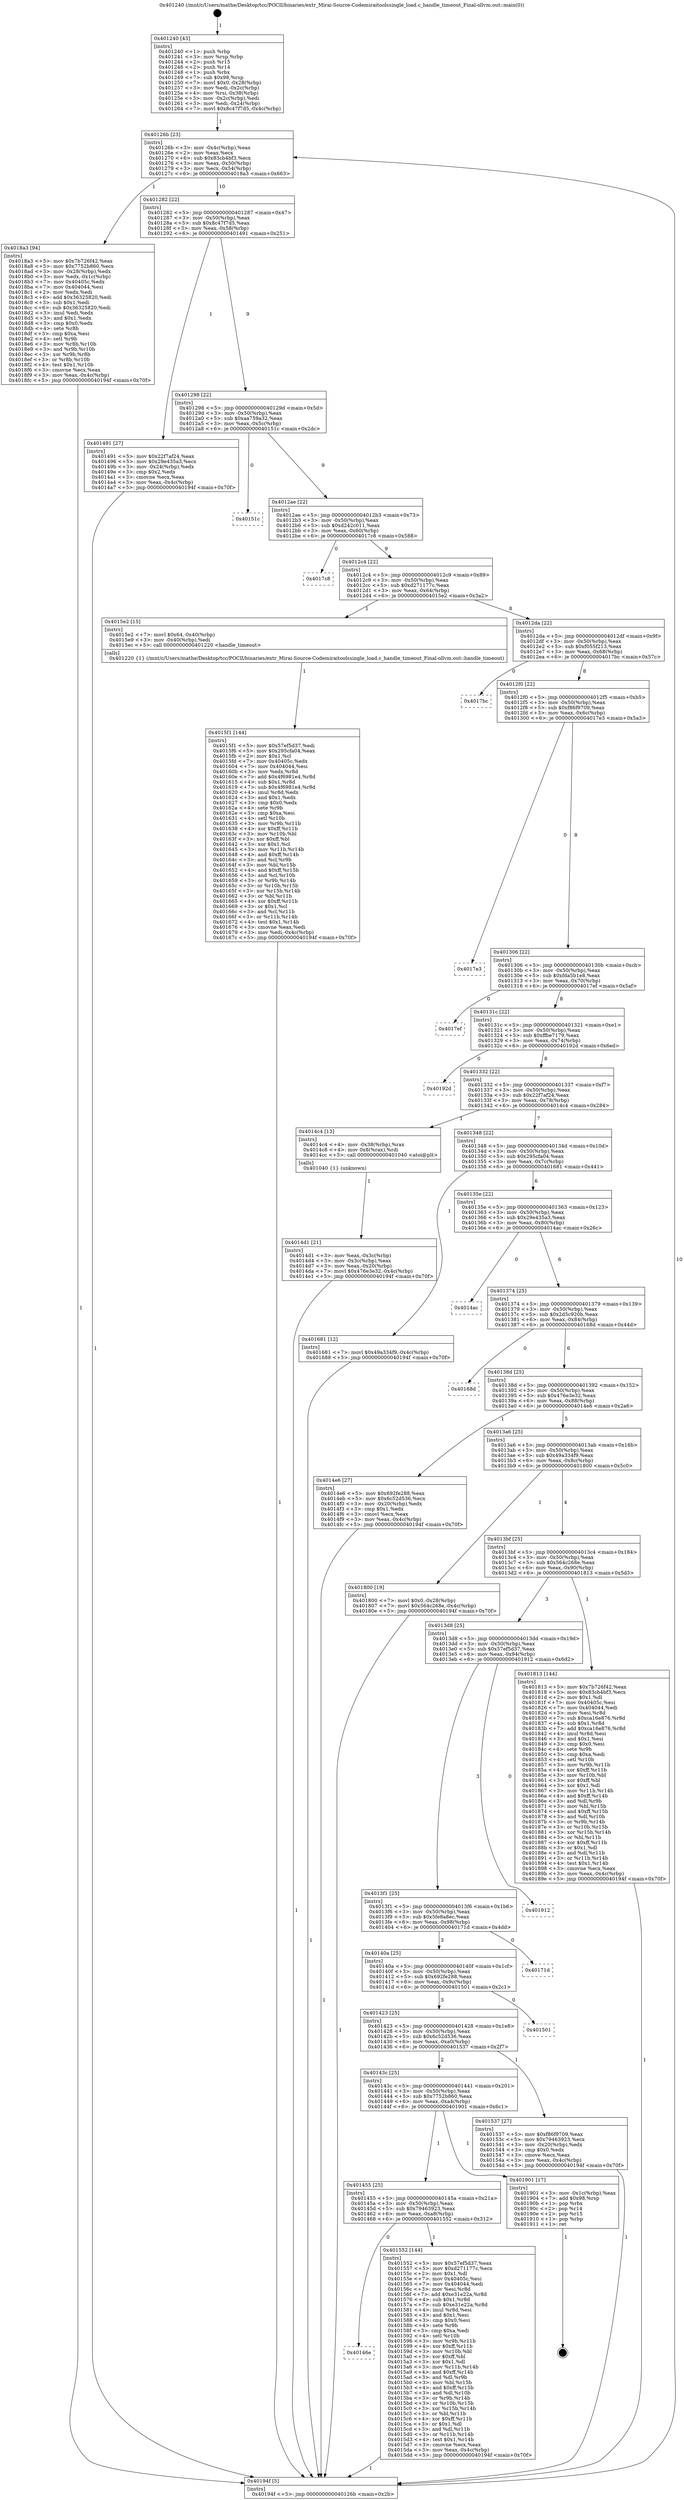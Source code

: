 digraph "0x401240" {
  label = "0x401240 (/mnt/c/Users/mathe/Desktop/tcc/POCII/binaries/extr_Mirai-Source-Codemiraitoolssingle_load.c_handle_timeout_Final-ollvm.out::main(0))"
  labelloc = "t"
  node[shape=record]

  Entry [label="",width=0.3,height=0.3,shape=circle,fillcolor=black,style=filled]
  "0x40126b" [label="{
     0x40126b [23]\l
     | [instrs]\l
     &nbsp;&nbsp;0x40126b \<+3\>: mov -0x4c(%rbp),%eax\l
     &nbsp;&nbsp;0x40126e \<+2\>: mov %eax,%ecx\l
     &nbsp;&nbsp;0x401270 \<+6\>: sub $0x83cb4bf3,%ecx\l
     &nbsp;&nbsp;0x401276 \<+3\>: mov %eax,-0x50(%rbp)\l
     &nbsp;&nbsp;0x401279 \<+3\>: mov %ecx,-0x54(%rbp)\l
     &nbsp;&nbsp;0x40127c \<+6\>: je 00000000004018a3 \<main+0x663\>\l
  }"]
  "0x4018a3" [label="{
     0x4018a3 [94]\l
     | [instrs]\l
     &nbsp;&nbsp;0x4018a3 \<+5\>: mov $0x7b726f42,%eax\l
     &nbsp;&nbsp;0x4018a8 \<+5\>: mov $0x7752b860,%ecx\l
     &nbsp;&nbsp;0x4018ad \<+3\>: mov -0x28(%rbp),%edx\l
     &nbsp;&nbsp;0x4018b0 \<+3\>: mov %edx,-0x1c(%rbp)\l
     &nbsp;&nbsp;0x4018b3 \<+7\>: mov 0x40405c,%edx\l
     &nbsp;&nbsp;0x4018ba \<+7\>: mov 0x404044,%esi\l
     &nbsp;&nbsp;0x4018c1 \<+2\>: mov %edx,%edi\l
     &nbsp;&nbsp;0x4018c3 \<+6\>: add $0x36325820,%edi\l
     &nbsp;&nbsp;0x4018c9 \<+3\>: sub $0x1,%edi\l
     &nbsp;&nbsp;0x4018cc \<+6\>: sub $0x36325820,%edi\l
     &nbsp;&nbsp;0x4018d2 \<+3\>: imul %edi,%edx\l
     &nbsp;&nbsp;0x4018d5 \<+3\>: and $0x1,%edx\l
     &nbsp;&nbsp;0x4018d8 \<+3\>: cmp $0x0,%edx\l
     &nbsp;&nbsp;0x4018db \<+4\>: sete %r8b\l
     &nbsp;&nbsp;0x4018df \<+3\>: cmp $0xa,%esi\l
     &nbsp;&nbsp;0x4018e2 \<+4\>: setl %r9b\l
     &nbsp;&nbsp;0x4018e6 \<+3\>: mov %r8b,%r10b\l
     &nbsp;&nbsp;0x4018e9 \<+3\>: and %r9b,%r10b\l
     &nbsp;&nbsp;0x4018ec \<+3\>: xor %r9b,%r8b\l
     &nbsp;&nbsp;0x4018ef \<+3\>: or %r8b,%r10b\l
     &nbsp;&nbsp;0x4018f2 \<+4\>: test $0x1,%r10b\l
     &nbsp;&nbsp;0x4018f6 \<+3\>: cmovne %ecx,%eax\l
     &nbsp;&nbsp;0x4018f9 \<+3\>: mov %eax,-0x4c(%rbp)\l
     &nbsp;&nbsp;0x4018fc \<+5\>: jmp 000000000040194f \<main+0x70f\>\l
  }"]
  "0x401282" [label="{
     0x401282 [22]\l
     | [instrs]\l
     &nbsp;&nbsp;0x401282 \<+5\>: jmp 0000000000401287 \<main+0x47\>\l
     &nbsp;&nbsp;0x401287 \<+3\>: mov -0x50(%rbp),%eax\l
     &nbsp;&nbsp;0x40128a \<+5\>: sub $0x8c47f7d5,%eax\l
     &nbsp;&nbsp;0x40128f \<+3\>: mov %eax,-0x58(%rbp)\l
     &nbsp;&nbsp;0x401292 \<+6\>: je 0000000000401491 \<main+0x251\>\l
  }"]
  Exit [label="",width=0.3,height=0.3,shape=circle,fillcolor=black,style=filled,peripheries=2]
  "0x401491" [label="{
     0x401491 [27]\l
     | [instrs]\l
     &nbsp;&nbsp;0x401491 \<+5\>: mov $0x22f7af24,%eax\l
     &nbsp;&nbsp;0x401496 \<+5\>: mov $0x29e435a3,%ecx\l
     &nbsp;&nbsp;0x40149b \<+3\>: mov -0x24(%rbp),%edx\l
     &nbsp;&nbsp;0x40149e \<+3\>: cmp $0x2,%edx\l
     &nbsp;&nbsp;0x4014a1 \<+3\>: cmovne %ecx,%eax\l
     &nbsp;&nbsp;0x4014a4 \<+3\>: mov %eax,-0x4c(%rbp)\l
     &nbsp;&nbsp;0x4014a7 \<+5\>: jmp 000000000040194f \<main+0x70f\>\l
  }"]
  "0x401298" [label="{
     0x401298 [22]\l
     | [instrs]\l
     &nbsp;&nbsp;0x401298 \<+5\>: jmp 000000000040129d \<main+0x5d\>\l
     &nbsp;&nbsp;0x40129d \<+3\>: mov -0x50(%rbp),%eax\l
     &nbsp;&nbsp;0x4012a0 \<+5\>: sub $0xaa759a32,%eax\l
     &nbsp;&nbsp;0x4012a5 \<+3\>: mov %eax,-0x5c(%rbp)\l
     &nbsp;&nbsp;0x4012a8 \<+6\>: je 000000000040151c \<main+0x2dc\>\l
  }"]
  "0x40194f" [label="{
     0x40194f [5]\l
     | [instrs]\l
     &nbsp;&nbsp;0x40194f \<+5\>: jmp 000000000040126b \<main+0x2b\>\l
  }"]
  "0x401240" [label="{
     0x401240 [43]\l
     | [instrs]\l
     &nbsp;&nbsp;0x401240 \<+1\>: push %rbp\l
     &nbsp;&nbsp;0x401241 \<+3\>: mov %rsp,%rbp\l
     &nbsp;&nbsp;0x401244 \<+2\>: push %r15\l
     &nbsp;&nbsp;0x401246 \<+2\>: push %r14\l
     &nbsp;&nbsp;0x401248 \<+1\>: push %rbx\l
     &nbsp;&nbsp;0x401249 \<+7\>: sub $0x98,%rsp\l
     &nbsp;&nbsp;0x401250 \<+7\>: movl $0x0,-0x28(%rbp)\l
     &nbsp;&nbsp;0x401257 \<+3\>: mov %edi,-0x2c(%rbp)\l
     &nbsp;&nbsp;0x40125a \<+4\>: mov %rsi,-0x38(%rbp)\l
     &nbsp;&nbsp;0x40125e \<+3\>: mov -0x2c(%rbp),%edi\l
     &nbsp;&nbsp;0x401261 \<+3\>: mov %edi,-0x24(%rbp)\l
     &nbsp;&nbsp;0x401264 \<+7\>: movl $0x8c47f7d5,-0x4c(%rbp)\l
  }"]
  "0x4015f1" [label="{
     0x4015f1 [144]\l
     | [instrs]\l
     &nbsp;&nbsp;0x4015f1 \<+5\>: mov $0x57ef5d37,%edi\l
     &nbsp;&nbsp;0x4015f6 \<+5\>: mov $0x295cfa04,%eax\l
     &nbsp;&nbsp;0x4015fb \<+2\>: mov $0x1,%cl\l
     &nbsp;&nbsp;0x4015fd \<+7\>: mov 0x40405c,%edx\l
     &nbsp;&nbsp;0x401604 \<+7\>: mov 0x404044,%esi\l
     &nbsp;&nbsp;0x40160b \<+3\>: mov %edx,%r8d\l
     &nbsp;&nbsp;0x40160e \<+7\>: add $0x4f6981e4,%r8d\l
     &nbsp;&nbsp;0x401615 \<+4\>: sub $0x1,%r8d\l
     &nbsp;&nbsp;0x401619 \<+7\>: sub $0x4f6981e4,%r8d\l
     &nbsp;&nbsp;0x401620 \<+4\>: imul %r8d,%edx\l
     &nbsp;&nbsp;0x401624 \<+3\>: and $0x1,%edx\l
     &nbsp;&nbsp;0x401627 \<+3\>: cmp $0x0,%edx\l
     &nbsp;&nbsp;0x40162a \<+4\>: sete %r9b\l
     &nbsp;&nbsp;0x40162e \<+3\>: cmp $0xa,%esi\l
     &nbsp;&nbsp;0x401631 \<+4\>: setl %r10b\l
     &nbsp;&nbsp;0x401635 \<+3\>: mov %r9b,%r11b\l
     &nbsp;&nbsp;0x401638 \<+4\>: xor $0xff,%r11b\l
     &nbsp;&nbsp;0x40163c \<+3\>: mov %r10b,%bl\l
     &nbsp;&nbsp;0x40163f \<+3\>: xor $0xff,%bl\l
     &nbsp;&nbsp;0x401642 \<+3\>: xor $0x1,%cl\l
     &nbsp;&nbsp;0x401645 \<+3\>: mov %r11b,%r14b\l
     &nbsp;&nbsp;0x401648 \<+4\>: and $0xff,%r14b\l
     &nbsp;&nbsp;0x40164c \<+3\>: and %cl,%r9b\l
     &nbsp;&nbsp;0x40164f \<+3\>: mov %bl,%r15b\l
     &nbsp;&nbsp;0x401652 \<+4\>: and $0xff,%r15b\l
     &nbsp;&nbsp;0x401656 \<+3\>: and %cl,%r10b\l
     &nbsp;&nbsp;0x401659 \<+3\>: or %r9b,%r14b\l
     &nbsp;&nbsp;0x40165c \<+3\>: or %r10b,%r15b\l
     &nbsp;&nbsp;0x40165f \<+3\>: xor %r15b,%r14b\l
     &nbsp;&nbsp;0x401662 \<+3\>: or %bl,%r11b\l
     &nbsp;&nbsp;0x401665 \<+4\>: xor $0xff,%r11b\l
     &nbsp;&nbsp;0x401669 \<+3\>: or $0x1,%cl\l
     &nbsp;&nbsp;0x40166c \<+3\>: and %cl,%r11b\l
     &nbsp;&nbsp;0x40166f \<+3\>: or %r11b,%r14b\l
     &nbsp;&nbsp;0x401672 \<+4\>: test $0x1,%r14b\l
     &nbsp;&nbsp;0x401676 \<+3\>: cmovne %eax,%edi\l
     &nbsp;&nbsp;0x401679 \<+3\>: mov %edi,-0x4c(%rbp)\l
     &nbsp;&nbsp;0x40167c \<+5\>: jmp 000000000040194f \<main+0x70f\>\l
  }"]
  "0x40151c" [label="{
     0x40151c\l
  }", style=dashed]
  "0x4012ae" [label="{
     0x4012ae [22]\l
     | [instrs]\l
     &nbsp;&nbsp;0x4012ae \<+5\>: jmp 00000000004012b3 \<main+0x73\>\l
     &nbsp;&nbsp;0x4012b3 \<+3\>: mov -0x50(%rbp),%eax\l
     &nbsp;&nbsp;0x4012b6 \<+5\>: sub $0xd242c011,%eax\l
     &nbsp;&nbsp;0x4012bb \<+3\>: mov %eax,-0x60(%rbp)\l
     &nbsp;&nbsp;0x4012be \<+6\>: je 00000000004017c8 \<main+0x588\>\l
  }"]
  "0x40146e" [label="{
     0x40146e\l
  }", style=dashed]
  "0x4017c8" [label="{
     0x4017c8\l
  }", style=dashed]
  "0x4012c4" [label="{
     0x4012c4 [22]\l
     | [instrs]\l
     &nbsp;&nbsp;0x4012c4 \<+5\>: jmp 00000000004012c9 \<main+0x89\>\l
     &nbsp;&nbsp;0x4012c9 \<+3\>: mov -0x50(%rbp),%eax\l
     &nbsp;&nbsp;0x4012cc \<+5\>: sub $0xd271177c,%eax\l
     &nbsp;&nbsp;0x4012d1 \<+3\>: mov %eax,-0x64(%rbp)\l
     &nbsp;&nbsp;0x4012d4 \<+6\>: je 00000000004015e2 \<main+0x3a2\>\l
  }"]
  "0x401552" [label="{
     0x401552 [144]\l
     | [instrs]\l
     &nbsp;&nbsp;0x401552 \<+5\>: mov $0x57ef5d37,%eax\l
     &nbsp;&nbsp;0x401557 \<+5\>: mov $0xd271177c,%ecx\l
     &nbsp;&nbsp;0x40155c \<+2\>: mov $0x1,%dl\l
     &nbsp;&nbsp;0x40155e \<+7\>: mov 0x40405c,%esi\l
     &nbsp;&nbsp;0x401565 \<+7\>: mov 0x404044,%edi\l
     &nbsp;&nbsp;0x40156c \<+3\>: mov %esi,%r8d\l
     &nbsp;&nbsp;0x40156f \<+7\>: add $0xe31e22a,%r8d\l
     &nbsp;&nbsp;0x401576 \<+4\>: sub $0x1,%r8d\l
     &nbsp;&nbsp;0x40157a \<+7\>: sub $0xe31e22a,%r8d\l
     &nbsp;&nbsp;0x401581 \<+4\>: imul %r8d,%esi\l
     &nbsp;&nbsp;0x401585 \<+3\>: and $0x1,%esi\l
     &nbsp;&nbsp;0x401588 \<+3\>: cmp $0x0,%esi\l
     &nbsp;&nbsp;0x40158b \<+4\>: sete %r9b\l
     &nbsp;&nbsp;0x40158f \<+3\>: cmp $0xa,%edi\l
     &nbsp;&nbsp;0x401592 \<+4\>: setl %r10b\l
     &nbsp;&nbsp;0x401596 \<+3\>: mov %r9b,%r11b\l
     &nbsp;&nbsp;0x401599 \<+4\>: xor $0xff,%r11b\l
     &nbsp;&nbsp;0x40159d \<+3\>: mov %r10b,%bl\l
     &nbsp;&nbsp;0x4015a0 \<+3\>: xor $0xff,%bl\l
     &nbsp;&nbsp;0x4015a3 \<+3\>: xor $0x1,%dl\l
     &nbsp;&nbsp;0x4015a6 \<+3\>: mov %r11b,%r14b\l
     &nbsp;&nbsp;0x4015a9 \<+4\>: and $0xff,%r14b\l
     &nbsp;&nbsp;0x4015ad \<+3\>: and %dl,%r9b\l
     &nbsp;&nbsp;0x4015b0 \<+3\>: mov %bl,%r15b\l
     &nbsp;&nbsp;0x4015b3 \<+4\>: and $0xff,%r15b\l
     &nbsp;&nbsp;0x4015b7 \<+3\>: and %dl,%r10b\l
     &nbsp;&nbsp;0x4015ba \<+3\>: or %r9b,%r14b\l
     &nbsp;&nbsp;0x4015bd \<+3\>: or %r10b,%r15b\l
     &nbsp;&nbsp;0x4015c0 \<+3\>: xor %r15b,%r14b\l
     &nbsp;&nbsp;0x4015c3 \<+3\>: or %bl,%r11b\l
     &nbsp;&nbsp;0x4015c6 \<+4\>: xor $0xff,%r11b\l
     &nbsp;&nbsp;0x4015ca \<+3\>: or $0x1,%dl\l
     &nbsp;&nbsp;0x4015cd \<+3\>: and %dl,%r11b\l
     &nbsp;&nbsp;0x4015d0 \<+3\>: or %r11b,%r14b\l
     &nbsp;&nbsp;0x4015d3 \<+4\>: test $0x1,%r14b\l
     &nbsp;&nbsp;0x4015d7 \<+3\>: cmovne %ecx,%eax\l
     &nbsp;&nbsp;0x4015da \<+3\>: mov %eax,-0x4c(%rbp)\l
     &nbsp;&nbsp;0x4015dd \<+5\>: jmp 000000000040194f \<main+0x70f\>\l
  }"]
  "0x4015e2" [label="{
     0x4015e2 [15]\l
     | [instrs]\l
     &nbsp;&nbsp;0x4015e2 \<+7\>: movl $0x64,-0x40(%rbp)\l
     &nbsp;&nbsp;0x4015e9 \<+3\>: mov -0x40(%rbp),%edi\l
     &nbsp;&nbsp;0x4015ec \<+5\>: call 0000000000401220 \<handle_timeout\>\l
     | [calls]\l
     &nbsp;&nbsp;0x401220 \{1\} (/mnt/c/Users/mathe/Desktop/tcc/POCII/binaries/extr_Mirai-Source-Codemiraitoolssingle_load.c_handle_timeout_Final-ollvm.out::handle_timeout)\l
  }"]
  "0x4012da" [label="{
     0x4012da [22]\l
     | [instrs]\l
     &nbsp;&nbsp;0x4012da \<+5\>: jmp 00000000004012df \<main+0x9f\>\l
     &nbsp;&nbsp;0x4012df \<+3\>: mov -0x50(%rbp),%eax\l
     &nbsp;&nbsp;0x4012e2 \<+5\>: sub $0xf055f213,%eax\l
     &nbsp;&nbsp;0x4012e7 \<+3\>: mov %eax,-0x68(%rbp)\l
     &nbsp;&nbsp;0x4012ea \<+6\>: je 00000000004017bc \<main+0x57c\>\l
  }"]
  "0x401455" [label="{
     0x401455 [25]\l
     | [instrs]\l
     &nbsp;&nbsp;0x401455 \<+5\>: jmp 000000000040145a \<main+0x21a\>\l
     &nbsp;&nbsp;0x40145a \<+3\>: mov -0x50(%rbp),%eax\l
     &nbsp;&nbsp;0x40145d \<+5\>: sub $0x79463923,%eax\l
     &nbsp;&nbsp;0x401462 \<+6\>: mov %eax,-0xa8(%rbp)\l
     &nbsp;&nbsp;0x401468 \<+6\>: je 0000000000401552 \<main+0x312\>\l
  }"]
  "0x4017bc" [label="{
     0x4017bc\l
  }", style=dashed]
  "0x4012f0" [label="{
     0x4012f0 [22]\l
     | [instrs]\l
     &nbsp;&nbsp;0x4012f0 \<+5\>: jmp 00000000004012f5 \<main+0xb5\>\l
     &nbsp;&nbsp;0x4012f5 \<+3\>: mov -0x50(%rbp),%eax\l
     &nbsp;&nbsp;0x4012f8 \<+5\>: sub $0xf86f9709,%eax\l
     &nbsp;&nbsp;0x4012fd \<+3\>: mov %eax,-0x6c(%rbp)\l
     &nbsp;&nbsp;0x401300 \<+6\>: je 00000000004017e3 \<main+0x5a3\>\l
  }"]
  "0x401901" [label="{
     0x401901 [17]\l
     | [instrs]\l
     &nbsp;&nbsp;0x401901 \<+3\>: mov -0x1c(%rbp),%eax\l
     &nbsp;&nbsp;0x401904 \<+7\>: add $0x98,%rsp\l
     &nbsp;&nbsp;0x40190b \<+1\>: pop %rbx\l
     &nbsp;&nbsp;0x40190c \<+2\>: pop %r14\l
     &nbsp;&nbsp;0x40190e \<+2\>: pop %r15\l
     &nbsp;&nbsp;0x401910 \<+1\>: pop %rbp\l
     &nbsp;&nbsp;0x401911 \<+1\>: ret\l
  }"]
  "0x4017e3" [label="{
     0x4017e3\l
  }", style=dashed]
  "0x401306" [label="{
     0x401306 [22]\l
     | [instrs]\l
     &nbsp;&nbsp;0x401306 \<+5\>: jmp 000000000040130b \<main+0xcb\>\l
     &nbsp;&nbsp;0x40130b \<+3\>: mov -0x50(%rbp),%eax\l
     &nbsp;&nbsp;0x40130e \<+5\>: sub $0xfda5b1e8,%eax\l
     &nbsp;&nbsp;0x401313 \<+3\>: mov %eax,-0x70(%rbp)\l
     &nbsp;&nbsp;0x401316 \<+6\>: je 00000000004017ef \<main+0x5af\>\l
  }"]
  "0x40143c" [label="{
     0x40143c [25]\l
     | [instrs]\l
     &nbsp;&nbsp;0x40143c \<+5\>: jmp 0000000000401441 \<main+0x201\>\l
     &nbsp;&nbsp;0x401441 \<+3\>: mov -0x50(%rbp),%eax\l
     &nbsp;&nbsp;0x401444 \<+5\>: sub $0x7752b860,%eax\l
     &nbsp;&nbsp;0x401449 \<+6\>: mov %eax,-0xa4(%rbp)\l
     &nbsp;&nbsp;0x40144f \<+6\>: je 0000000000401901 \<main+0x6c1\>\l
  }"]
  "0x4017ef" [label="{
     0x4017ef\l
  }", style=dashed]
  "0x40131c" [label="{
     0x40131c [22]\l
     | [instrs]\l
     &nbsp;&nbsp;0x40131c \<+5\>: jmp 0000000000401321 \<main+0xe1\>\l
     &nbsp;&nbsp;0x401321 \<+3\>: mov -0x50(%rbp),%eax\l
     &nbsp;&nbsp;0x401324 \<+5\>: sub $0xffbe7179,%eax\l
     &nbsp;&nbsp;0x401329 \<+3\>: mov %eax,-0x74(%rbp)\l
     &nbsp;&nbsp;0x40132c \<+6\>: je 000000000040192d \<main+0x6ed\>\l
  }"]
  "0x401537" [label="{
     0x401537 [27]\l
     | [instrs]\l
     &nbsp;&nbsp;0x401537 \<+5\>: mov $0xf86f9709,%eax\l
     &nbsp;&nbsp;0x40153c \<+5\>: mov $0x79463923,%ecx\l
     &nbsp;&nbsp;0x401541 \<+3\>: mov -0x20(%rbp),%edx\l
     &nbsp;&nbsp;0x401544 \<+3\>: cmp $0x0,%edx\l
     &nbsp;&nbsp;0x401547 \<+3\>: cmove %ecx,%eax\l
     &nbsp;&nbsp;0x40154a \<+3\>: mov %eax,-0x4c(%rbp)\l
     &nbsp;&nbsp;0x40154d \<+5\>: jmp 000000000040194f \<main+0x70f\>\l
  }"]
  "0x40192d" [label="{
     0x40192d\l
  }", style=dashed]
  "0x401332" [label="{
     0x401332 [22]\l
     | [instrs]\l
     &nbsp;&nbsp;0x401332 \<+5\>: jmp 0000000000401337 \<main+0xf7\>\l
     &nbsp;&nbsp;0x401337 \<+3\>: mov -0x50(%rbp),%eax\l
     &nbsp;&nbsp;0x40133a \<+5\>: sub $0x22f7af24,%eax\l
     &nbsp;&nbsp;0x40133f \<+3\>: mov %eax,-0x78(%rbp)\l
     &nbsp;&nbsp;0x401342 \<+6\>: je 00000000004014c4 \<main+0x284\>\l
  }"]
  "0x401423" [label="{
     0x401423 [25]\l
     | [instrs]\l
     &nbsp;&nbsp;0x401423 \<+5\>: jmp 0000000000401428 \<main+0x1e8\>\l
     &nbsp;&nbsp;0x401428 \<+3\>: mov -0x50(%rbp),%eax\l
     &nbsp;&nbsp;0x40142b \<+5\>: sub $0x6c52d536,%eax\l
     &nbsp;&nbsp;0x401430 \<+6\>: mov %eax,-0xa0(%rbp)\l
     &nbsp;&nbsp;0x401436 \<+6\>: je 0000000000401537 \<main+0x2f7\>\l
  }"]
  "0x4014c4" [label="{
     0x4014c4 [13]\l
     | [instrs]\l
     &nbsp;&nbsp;0x4014c4 \<+4\>: mov -0x38(%rbp),%rax\l
     &nbsp;&nbsp;0x4014c8 \<+4\>: mov 0x8(%rax),%rdi\l
     &nbsp;&nbsp;0x4014cc \<+5\>: call 0000000000401040 \<atoi@plt\>\l
     | [calls]\l
     &nbsp;&nbsp;0x401040 \{1\} (unknown)\l
  }"]
  "0x401348" [label="{
     0x401348 [22]\l
     | [instrs]\l
     &nbsp;&nbsp;0x401348 \<+5\>: jmp 000000000040134d \<main+0x10d\>\l
     &nbsp;&nbsp;0x40134d \<+3\>: mov -0x50(%rbp),%eax\l
     &nbsp;&nbsp;0x401350 \<+5\>: sub $0x295cfa04,%eax\l
     &nbsp;&nbsp;0x401355 \<+3\>: mov %eax,-0x7c(%rbp)\l
     &nbsp;&nbsp;0x401358 \<+6\>: je 0000000000401681 \<main+0x441\>\l
  }"]
  "0x4014d1" [label="{
     0x4014d1 [21]\l
     | [instrs]\l
     &nbsp;&nbsp;0x4014d1 \<+3\>: mov %eax,-0x3c(%rbp)\l
     &nbsp;&nbsp;0x4014d4 \<+3\>: mov -0x3c(%rbp),%eax\l
     &nbsp;&nbsp;0x4014d7 \<+3\>: mov %eax,-0x20(%rbp)\l
     &nbsp;&nbsp;0x4014da \<+7\>: movl $0x476e3e32,-0x4c(%rbp)\l
     &nbsp;&nbsp;0x4014e1 \<+5\>: jmp 000000000040194f \<main+0x70f\>\l
  }"]
  "0x401501" [label="{
     0x401501\l
  }", style=dashed]
  "0x401681" [label="{
     0x401681 [12]\l
     | [instrs]\l
     &nbsp;&nbsp;0x401681 \<+7\>: movl $0x49a334f9,-0x4c(%rbp)\l
     &nbsp;&nbsp;0x401688 \<+5\>: jmp 000000000040194f \<main+0x70f\>\l
  }"]
  "0x40135e" [label="{
     0x40135e [22]\l
     | [instrs]\l
     &nbsp;&nbsp;0x40135e \<+5\>: jmp 0000000000401363 \<main+0x123\>\l
     &nbsp;&nbsp;0x401363 \<+3\>: mov -0x50(%rbp),%eax\l
     &nbsp;&nbsp;0x401366 \<+5\>: sub $0x29e435a3,%eax\l
     &nbsp;&nbsp;0x40136b \<+3\>: mov %eax,-0x80(%rbp)\l
     &nbsp;&nbsp;0x40136e \<+6\>: je 00000000004014ac \<main+0x26c\>\l
  }"]
  "0x40140a" [label="{
     0x40140a [25]\l
     | [instrs]\l
     &nbsp;&nbsp;0x40140a \<+5\>: jmp 000000000040140f \<main+0x1cf\>\l
     &nbsp;&nbsp;0x40140f \<+3\>: mov -0x50(%rbp),%eax\l
     &nbsp;&nbsp;0x401412 \<+5\>: sub $0x692fe288,%eax\l
     &nbsp;&nbsp;0x401417 \<+6\>: mov %eax,-0x9c(%rbp)\l
     &nbsp;&nbsp;0x40141d \<+6\>: je 0000000000401501 \<main+0x2c1\>\l
  }"]
  "0x4014ac" [label="{
     0x4014ac\l
  }", style=dashed]
  "0x401374" [label="{
     0x401374 [25]\l
     | [instrs]\l
     &nbsp;&nbsp;0x401374 \<+5\>: jmp 0000000000401379 \<main+0x139\>\l
     &nbsp;&nbsp;0x401379 \<+3\>: mov -0x50(%rbp),%eax\l
     &nbsp;&nbsp;0x40137c \<+5\>: sub $0x2d5c920b,%eax\l
     &nbsp;&nbsp;0x401381 \<+6\>: mov %eax,-0x84(%rbp)\l
     &nbsp;&nbsp;0x401387 \<+6\>: je 000000000040168d \<main+0x44d\>\l
  }"]
  "0x40171d" [label="{
     0x40171d\l
  }", style=dashed]
  "0x40168d" [label="{
     0x40168d\l
  }", style=dashed]
  "0x40138d" [label="{
     0x40138d [25]\l
     | [instrs]\l
     &nbsp;&nbsp;0x40138d \<+5\>: jmp 0000000000401392 \<main+0x152\>\l
     &nbsp;&nbsp;0x401392 \<+3\>: mov -0x50(%rbp),%eax\l
     &nbsp;&nbsp;0x401395 \<+5\>: sub $0x476e3e32,%eax\l
     &nbsp;&nbsp;0x40139a \<+6\>: mov %eax,-0x88(%rbp)\l
     &nbsp;&nbsp;0x4013a0 \<+6\>: je 00000000004014e6 \<main+0x2a6\>\l
  }"]
  "0x4013f1" [label="{
     0x4013f1 [25]\l
     | [instrs]\l
     &nbsp;&nbsp;0x4013f1 \<+5\>: jmp 00000000004013f6 \<main+0x1b6\>\l
     &nbsp;&nbsp;0x4013f6 \<+3\>: mov -0x50(%rbp),%eax\l
     &nbsp;&nbsp;0x4013f9 \<+5\>: sub $0x5fe8a8ec,%eax\l
     &nbsp;&nbsp;0x4013fe \<+6\>: mov %eax,-0x98(%rbp)\l
     &nbsp;&nbsp;0x401404 \<+6\>: je 000000000040171d \<main+0x4dd\>\l
  }"]
  "0x4014e6" [label="{
     0x4014e6 [27]\l
     | [instrs]\l
     &nbsp;&nbsp;0x4014e6 \<+5\>: mov $0x692fe288,%eax\l
     &nbsp;&nbsp;0x4014eb \<+5\>: mov $0x6c52d536,%ecx\l
     &nbsp;&nbsp;0x4014f0 \<+3\>: mov -0x20(%rbp),%edx\l
     &nbsp;&nbsp;0x4014f3 \<+3\>: cmp $0x1,%edx\l
     &nbsp;&nbsp;0x4014f6 \<+3\>: cmovl %ecx,%eax\l
     &nbsp;&nbsp;0x4014f9 \<+3\>: mov %eax,-0x4c(%rbp)\l
     &nbsp;&nbsp;0x4014fc \<+5\>: jmp 000000000040194f \<main+0x70f\>\l
  }"]
  "0x4013a6" [label="{
     0x4013a6 [25]\l
     | [instrs]\l
     &nbsp;&nbsp;0x4013a6 \<+5\>: jmp 00000000004013ab \<main+0x16b\>\l
     &nbsp;&nbsp;0x4013ab \<+3\>: mov -0x50(%rbp),%eax\l
     &nbsp;&nbsp;0x4013ae \<+5\>: sub $0x49a334f9,%eax\l
     &nbsp;&nbsp;0x4013b3 \<+6\>: mov %eax,-0x8c(%rbp)\l
     &nbsp;&nbsp;0x4013b9 \<+6\>: je 0000000000401800 \<main+0x5c0\>\l
  }"]
  "0x401912" [label="{
     0x401912\l
  }", style=dashed]
  "0x401800" [label="{
     0x401800 [19]\l
     | [instrs]\l
     &nbsp;&nbsp;0x401800 \<+7\>: movl $0x0,-0x28(%rbp)\l
     &nbsp;&nbsp;0x401807 \<+7\>: movl $0x564c268e,-0x4c(%rbp)\l
     &nbsp;&nbsp;0x40180e \<+5\>: jmp 000000000040194f \<main+0x70f\>\l
  }"]
  "0x4013bf" [label="{
     0x4013bf [25]\l
     | [instrs]\l
     &nbsp;&nbsp;0x4013bf \<+5\>: jmp 00000000004013c4 \<main+0x184\>\l
     &nbsp;&nbsp;0x4013c4 \<+3\>: mov -0x50(%rbp),%eax\l
     &nbsp;&nbsp;0x4013c7 \<+5\>: sub $0x564c268e,%eax\l
     &nbsp;&nbsp;0x4013cc \<+6\>: mov %eax,-0x90(%rbp)\l
     &nbsp;&nbsp;0x4013d2 \<+6\>: je 0000000000401813 \<main+0x5d3\>\l
  }"]
  "0x4013d8" [label="{
     0x4013d8 [25]\l
     | [instrs]\l
     &nbsp;&nbsp;0x4013d8 \<+5\>: jmp 00000000004013dd \<main+0x19d\>\l
     &nbsp;&nbsp;0x4013dd \<+3\>: mov -0x50(%rbp),%eax\l
     &nbsp;&nbsp;0x4013e0 \<+5\>: sub $0x57ef5d37,%eax\l
     &nbsp;&nbsp;0x4013e5 \<+6\>: mov %eax,-0x94(%rbp)\l
     &nbsp;&nbsp;0x4013eb \<+6\>: je 0000000000401912 \<main+0x6d2\>\l
  }"]
  "0x401813" [label="{
     0x401813 [144]\l
     | [instrs]\l
     &nbsp;&nbsp;0x401813 \<+5\>: mov $0x7b726f42,%eax\l
     &nbsp;&nbsp;0x401818 \<+5\>: mov $0x83cb4bf3,%ecx\l
     &nbsp;&nbsp;0x40181d \<+2\>: mov $0x1,%dl\l
     &nbsp;&nbsp;0x40181f \<+7\>: mov 0x40405c,%esi\l
     &nbsp;&nbsp;0x401826 \<+7\>: mov 0x404044,%edi\l
     &nbsp;&nbsp;0x40182d \<+3\>: mov %esi,%r8d\l
     &nbsp;&nbsp;0x401830 \<+7\>: sub $0xca16e876,%r8d\l
     &nbsp;&nbsp;0x401837 \<+4\>: sub $0x1,%r8d\l
     &nbsp;&nbsp;0x40183b \<+7\>: add $0xca16e876,%r8d\l
     &nbsp;&nbsp;0x401842 \<+4\>: imul %r8d,%esi\l
     &nbsp;&nbsp;0x401846 \<+3\>: and $0x1,%esi\l
     &nbsp;&nbsp;0x401849 \<+3\>: cmp $0x0,%esi\l
     &nbsp;&nbsp;0x40184c \<+4\>: sete %r9b\l
     &nbsp;&nbsp;0x401850 \<+3\>: cmp $0xa,%edi\l
     &nbsp;&nbsp;0x401853 \<+4\>: setl %r10b\l
     &nbsp;&nbsp;0x401857 \<+3\>: mov %r9b,%r11b\l
     &nbsp;&nbsp;0x40185a \<+4\>: xor $0xff,%r11b\l
     &nbsp;&nbsp;0x40185e \<+3\>: mov %r10b,%bl\l
     &nbsp;&nbsp;0x401861 \<+3\>: xor $0xff,%bl\l
     &nbsp;&nbsp;0x401864 \<+3\>: xor $0x1,%dl\l
     &nbsp;&nbsp;0x401867 \<+3\>: mov %r11b,%r14b\l
     &nbsp;&nbsp;0x40186a \<+4\>: and $0xff,%r14b\l
     &nbsp;&nbsp;0x40186e \<+3\>: and %dl,%r9b\l
     &nbsp;&nbsp;0x401871 \<+3\>: mov %bl,%r15b\l
     &nbsp;&nbsp;0x401874 \<+4\>: and $0xff,%r15b\l
     &nbsp;&nbsp;0x401878 \<+3\>: and %dl,%r10b\l
     &nbsp;&nbsp;0x40187b \<+3\>: or %r9b,%r14b\l
     &nbsp;&nbsp;0x40187e \<+3\>: or %r10b,%r15b\l
     &nbsp;&nbsp;0x401881 \<+3\>: xor %r15b,%r14b\l
     &nbsp;&nbsp;0x401884 \<+3\>: or %bl,%r11b\l
     &nbsp;&nbsp;0x401887 \<+4\>: xor $0xff,%r11b\l
     &nbsp;&nbsp;0x40188b \<+3\>: or $0x1,%dl\l
     &nbsp;&nbsp;0x40188e \<+3\>: and %dl,%r11b\l
     &nbsp;&nbsp;0x401891 \<+3\>: or %r11b,%r14b\l
     &nbsp;&nbsp;0x401894 \<+4\>: test $0x1,%r14b\l
     &nbsp;&nbsp;0x401898 \<+3\>: cmovne %ecx,%eax\l
     &nbsp;&nbsp;0x40189b \<+3\>: mov %eax,-0x4c(%rbp)\l
     &nbsp;&nbsp;0x40189e \<+5\>: jmp 000000000040194f \<main+0x70f\>\l
  }"]
  Entry -> "0x401240" [label=" 1"]
  "0x40126b" -> "0x4018a3" [label=" 1"]
  "0x40126b" -> "0x401282" [label=" 10"]
  "0x401901" -> Exit [label=" 1"]
  "0x401282" -> "0x401491" [label=" 1"]
  "0x401282" -> "0x401298" [label=" 9"]
  "0x401491" -> "0x40194f" [label=" 1"]
  "0x401240" -> "0x40126b" [label=" 1"]
  "0x40194f" -> "0x40126b" [label=" 10"]
  "0x4018a3" -> "0x40194f" [label=" 1"]
  "0x401298" -> "0x40151c" [label=" 0"]
  "0x401298" -> "0x4012ae" [label=" 9"]
  "0x401813" -> "0x40194f" [label=" 1"]
  "0x4012ae" -> "0x4017c8" [label=" 0"]
  "0x4012ae" -> "0x4012c4" [label=" 9"]
  "0x401800" -> "0x40194f" [label=" 1"]
  "0x4012c4" -> "0x4015e2" [label=" 1"]
  "0x4012c4" -> "0x4012da" [label=" 8"]
  "0x401681" -> "0x40194f" [label=" 1"]
  "0x4012da" -> "0x4017bc" [label=" 0"]
  "0x4012da" -> "0x4012f0" [label=" 8"]
  "0x4015e2" -> "0x4015f1" [label=" 1"]
  "0x4012f0" -> "0x4017e3" [label=" 0"]
  "0x4012f0" -> "0x401306" [label=" 8"]
  "0x401552" -> "0x40194f" [label=" 1"]
  "0x401306" -> "0x4017ef" [label=" 0"]
  "0x401306" -> "0x40131c" [label=" 8"]
  "0x401455" -> "0x401552" [label=" 1"]
  "0x40131c" -> "0x40192d" [label=" 0"]
  "0x40131c" -> "0x401332" [label=" 8"]
  "0x4015f1" -> "0x40194f" [label=" 1"]
  "0x401332" -> "0x4014c4" [label=" 1"]
  "0x401332" -> "0x401348" [label=" 7"]
  "0x4014c4" -> "0x4014d1" [label=" 1"]
  "0x4014d1" -> "0x40194f" [label=" 1"]
  "0x40143c" -> "0x401901" [label=" 1"]
  "0x401348" -> "0x401681" [label=" 1"]
  "0x401348" -> "0x40135e" [label=" 6"]
  "0x401455" -> "0x40146e" [label=" 0"]
  "0x40135e" -> "0x4014ac" [label=" 0"]
  "0x40135e" -> "0x401374" [label=" 6"]
  "0x401423" -> "0x40143c" [label=" 2"]
  "0x401374" -> "0x40168d" [label=" 0"]
  "0x401374" -> "0x40138d" [label=" 6"]
  "0x401423" -> "0x401537" [label=" 1"]
  "0x40138d" -> "0x4014e6" [label=" 1"]
  "0x40138d" -> "0x4013a6" [label=" 5"]
  "0x4014e6" -> "0x40194f" [label=" 1"]
  "0x40140a" -> "0x401423" [label=" 3"]
  "0x4013a6" -> "0x401800" [label=" 1"]
  "0x4013a6" -> "0x4013bf" [label=" 4"]
  "0x40140a" -> "0x401501" [label=" 0"]
  "0x4013bf" -> "0x401813" [label=" 1"]
  "0x4013bf" -> "0x4013d8" [label=" 3"]
  "0x401537" -> "0x40194f" [label=" 1"]
  "0x4013d8" -> "0x401912" [label=" 0"]
  "0x4013d8" -> "0x4013f1" [label=" 3"]
  "0x40143c" -> "0x401455" [label=" 1"]
  "0x4013f1" -> "0x40171d" [label=" 0"]
  "0x4013f1" -> "0x40140a" [label=" 3"]
}
